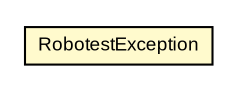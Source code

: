 #!/usr/local/bin/dot
#
# Class diagram 
# Generated by UMLGraph version R5_6-24-gf6e263 (https://www.umlgraph.org/)
#

digraph G {
	edge [fontname="arial",fontsize=10,labelfontname="arial",labelfontsize=10];
	node [fontname="arial",fontsize=10,shape=plaintext];
	nodesep=0.25;
	ranksep=0.5;
	// com.castinfo.devops.robotest.RobotestException
	c1659 [label=<<table title="com.castinfo.devops.robotest.RobotestException" border="0" cellborder="1" cellspacing="0" cellpadding="2" port="p" bgcolor="lemonChiffon" href="./RobotestException.html">
		<tr><td><table border="0" cellspacing="0" cellpadding="1">
<tr><td align="center" balign="center"> RobotestException </td></tr>
		</table></td></tr>
		</table>>, URL="./RobotestException.html", fontname="arial", fontcolor="black", fontsize=9.0];
}

